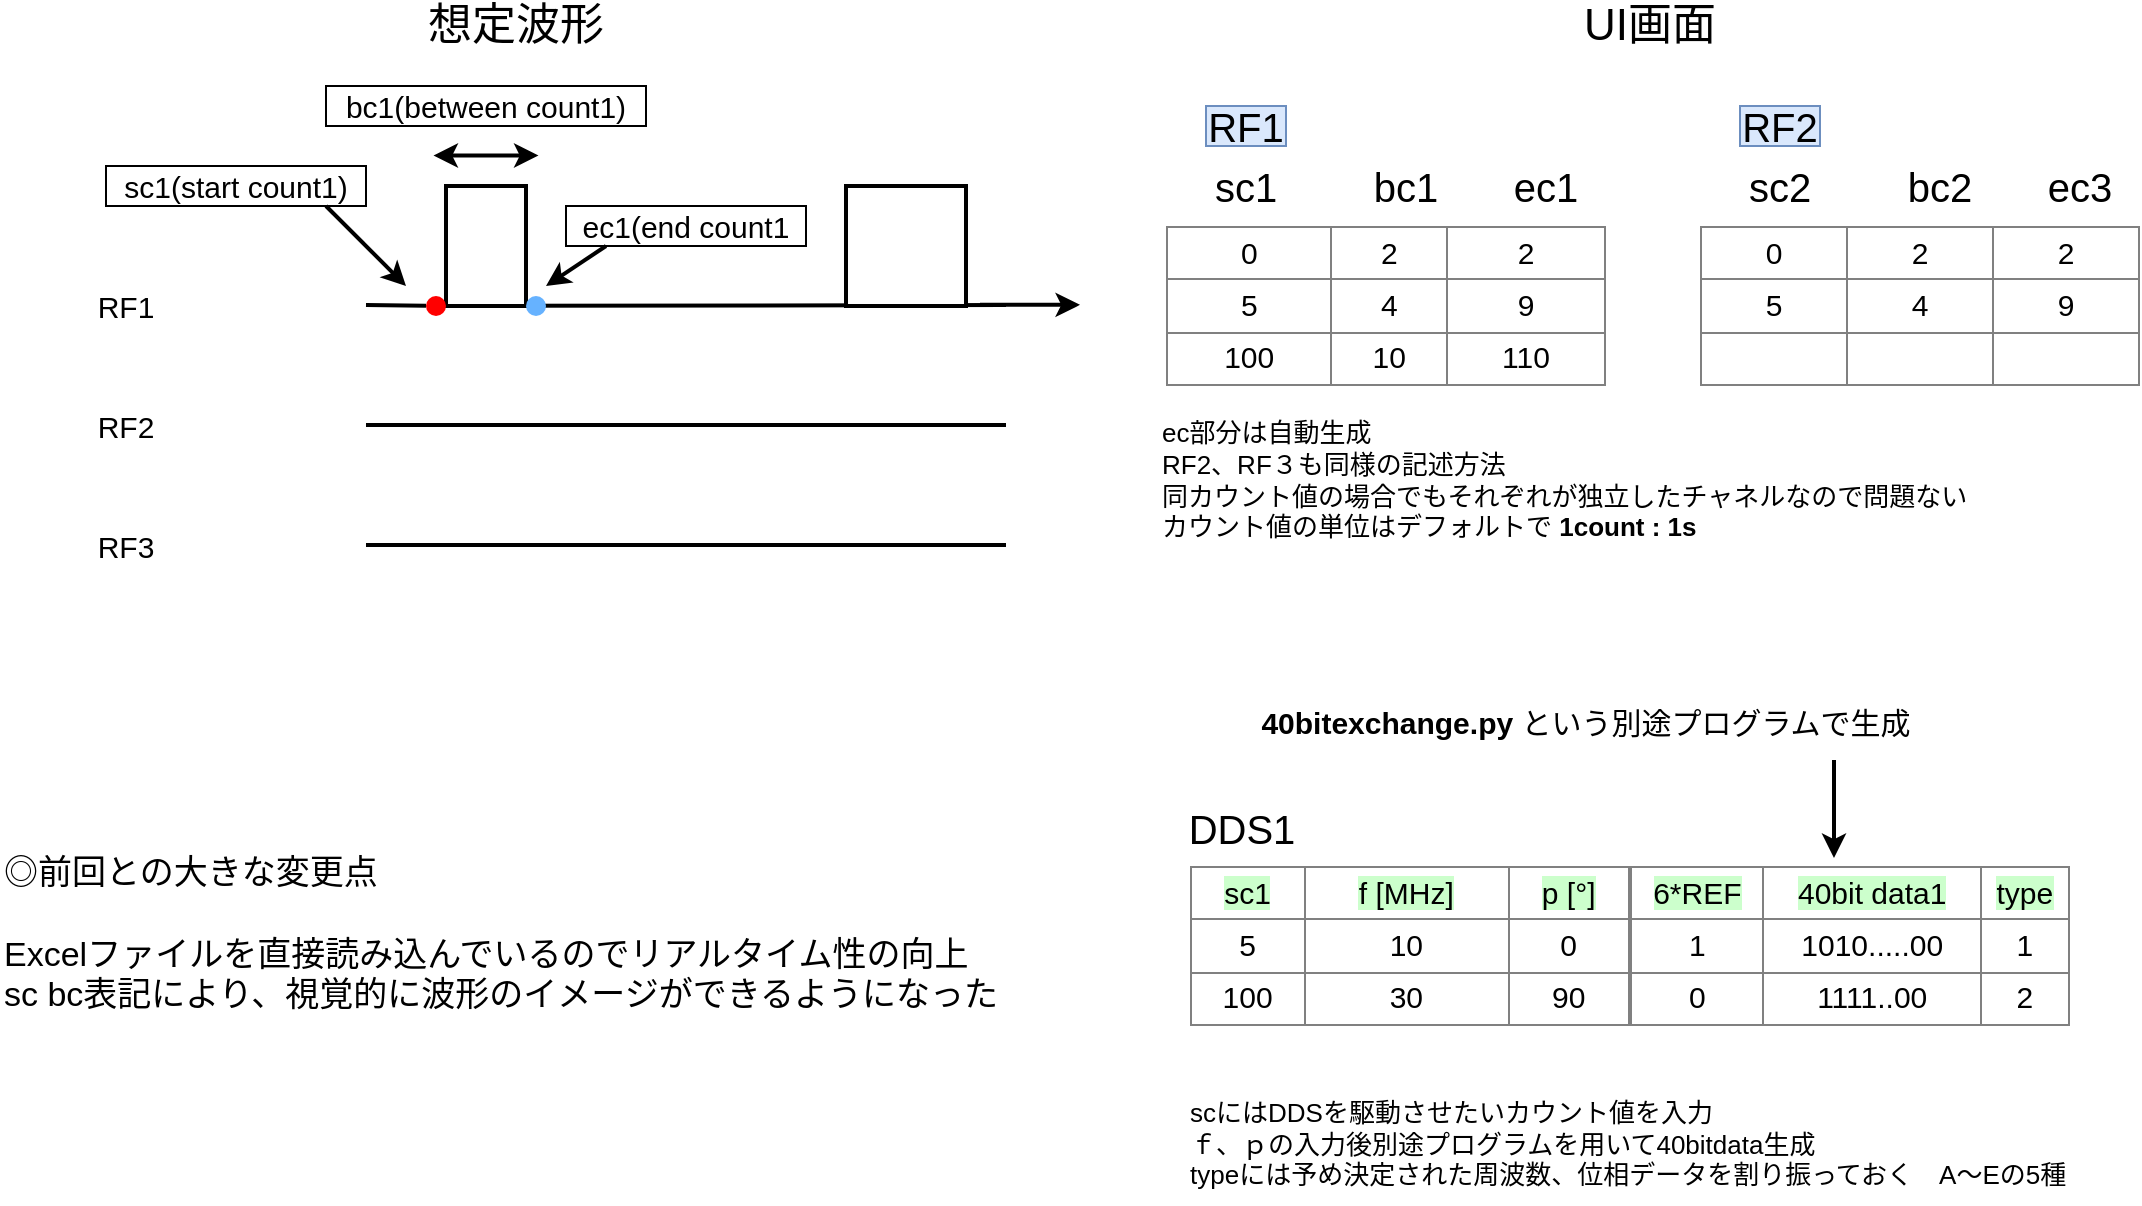 <mxfile version="14.2.9" type="embed">
    <diagram id="q5MsHIzgM-AXodK0lXqH" name="ページ1">
        <mxGraphModel dx="1112" dy="673" grid="0" gridSize="10" guides="1" tooltips="1" connect="1" arrows="1" fold="1" page="0" pageScale="1" pageWidth="827" pageHeight="1169" math="0" shadow="0">
            <root>
                <mxCell id="0"/>
                <mxCell id="1" parent="0"/>
                <mxCell id="Tju4BwDsWwfGptX7zg95-23" value="&lt;table border=&quot;1&quot; width=&quot;100%&quot; style=&quot;width: 100% ; height: 100% ; border-collapse: collapse&quot;&gt;&lt;tbody&gt;&lt;tr&gt;&lt;td align=&quot;center&quot;&gt;0&lt;/td&gt;&lt;td align=&quot;center&quot;&gt;2&lt;/td&gt;&lt;td align=&quot;center&quot;&gt;2&lt;/td&gt;&lt;/tr&gt;&lt;tr&gt;&lt;td align=&quot;center&quot;&gt;5&lt;/td&gt;&lt;td align=&quot;center&quot;&gt;4&lt;/td&gt;&lt;td align=&quot;center&quot;&gt;9&lt;/td&gt;&lt;/tr&gt;&lt;tr&gt;&lt;td align=&quot;center&quot;&gt;100&lt;/td&gt;&lt;td align=&quot;center&quot;&gt;10&lt;/td&gt;&lt;td align=&quot;center&quot;&gt;110&lt;/td&gt;&lt;/tr&gt;&lt;/tbody&gt;&lt;/table&gt;" style="text;html=1;strokeColor=none;fillColor=none;overflow=fill;fontSize=15;" parent="1" vertex="1">
                    <mxGeometry x="560" y="120" width="220" height="80" as="geometry"/>
                </mxCell>
                <mxCell id="Tju4BwDsWwfGptX7zg95-29" value="sc1" style="text;html=1;strokeColor=none;fillColor=none;align=center;verticalAlign=middle;whiteSpace=wrap;rounded=0;fontSize=20;" parent="1" vertex="1">
                    <mxGeometry x="580" y="90" width="40" height="20" as="geometry"/>
                </mxCell>
                <mxCell id="Tju4BwDsWwfGptX7zg95-30" value="bc1" style="text;html=1;strokeColor=none;fillColor=none;align=center;verticalAlign=middle;whiteSpace=wrap;rounded=0;fontSize=20;" parent="1" vertex="1">
                    <mxGeometry x="660" y="90" width="40" height="20" as="geometry"/>
                </mxCell>
                <mxCell id="Tju4BwDsWwfGptX7zg95-31" value="ec1" style="text;html=1;strokeColor=none;fillColor=none;align=center;verticalAlign=middle;whiteSpace=wrap;rounded=0;fontSize=20;" parent="1" vertex="1">
                    <mxGeometry x="730" y="90" width="40" height="20" as="geometry"/>
                </mxCell>
                <mxCell id="Tju4BwDsWwfGptX7zg95-32" value="RF1" style="text;html=1;strokeColor=#6c8ebf;fillColor=#dae8fc;align=center;verticalAlign=middle;whiteSpace=wrap;rounded=0;fontSize=20;" parent="1" vertex="1">
                    <mxGeometry x="580" y="60" width="40" height="20" as="geometry"/>
                </mxCell>
                <mxCell id="Tju4BwDsWwfGptX7zg95-33" value="ec部分は自動生成&lt;br style=&quot;font-size: 13px&quot;&gt;RF2、RF３も同様の記述方法&lt;br style=&quot;font-size: 13px&quot;&gt;&lt;div style=&quot;font-size: 13px&quot;&gt;同カウント値の場合でもそれぞれが独立したチャネルなので問題ない&lt;br style=&quot;font-size: 13px&quot;&gt;カウント値の単位はデフォルトで&lt;b&gt;&amp;nbsp;1count : 1s&amp;nbsp;&lt;/b&gt;&lt;/div&gt;" style="text;html=1;strokeColor=none;fillColor=none;align=left;verticalAlign=middle;whiteSpace=wrap;rounded=0;fontSize=13;" parent="1" vertex="1">
                    <mxGeometry x="556" y="217" width="418" height="60" as="geometry"/>
                </mxCell>
                <mxCell id="Tju4BwDsWwfGptX7zg95-34" value="&lt;table border=&quot;1&quot; width=&quot;100%&quot; style=&quot;width: 100% ; height: 100% ; border-collapse: collapse&quot;&gt;&lt;tbody&gt;&lt;tr&gt;&lt;td align=&quot;center&quot;&gt;0&lt;/td&gt;&lt;td align=&quot;center&quot;&gt;2&lt;/td&gt;&lt;td align=&quot;center&quot;&gt;2&lt;/td&gt;&lt;/tr&gt;&lt;tr&gt;&lt;td align=&quot;center&quot;&gt;5&lt;/td&gt;&lt;td align=&quot;center&quot;&gt;4&lt;/td&gt;&lt;td align=&quot;center&quot;&gt;9&lt;/td&gt;&lt;/tr&gt;&lt;tr&gt;&lt;td align=&quot;center&quot;&gt;&lt;br&gt;&lt;/td&gt;&lt;td align=&quot;center&quot;&gt;&lt;br&gt;&lt;/td&gt;&lt;td align=&quot;center&quot;&gt;&lt;br&gt;&lt;/td&gt;&lt;/tr&gt;&lt;/tbody&gt;&lt;/table&gt;" style="text;html=1;strokeColor=none;fillColor=none;overflow=fill;fontSize=15;" parent="1" vertex="1">
                    <mxGeometry x="827" y="120" width="220" height="80" as="geometry"/>
                </mxCell>
                <mxCell id="Tju4BwDsWwfGptX7zg95-35" value="sc2" style="text;html=1;strokeColor=none;fillColor=none;align=center;verticalAlign=middle;whiteSpace=wrap;rounded=0;fontSize=20;" parent="1" vertex="1">
                    <mxGeometry x="847" y="90" width="40" height="20" as="geometry"/>
                </mxCell>
                <mxCell id="Tju4BwDsWwfGptX7zg95-36" value="bc2" style="text;html=1;strokeColor=none;fillColor=none;align=center;verticalAlign=middle;whiteSpace=wrap;rounded=0;fontSize=20;" parent="1" vertex="1">
                    <mxGeometry x="927" y="90" width="40" height="20" as="geometry"/>
                </mxCell>
                <mxCell id="Tju4BwDsWwfGptX7zg95-37" value="ec3" style="text;html=1;strokeColor=none;fillColor=none;align=center;verticalAlign=middle;whiteSpace=wrap;rounded=0;fontSize=20;" parent="1" vertex="1">
                    <mxGeometry x="997" y="90" width="40" height="20" as="geometry"/>
                </mxCell>
                <mxCell id="Tju4BwDsWwfGptX7zg95-38" value="RF2" style="text;html=1;strokeColor=#6c8ebf;fillColor=#dae8fc;align=center;verticalAlign=middle;whiteSpace=wrap;rounded=0;fontSize=20;" parent="1" vertex="1">
                    <mxGeometry x="847" y="60" width="40" height="20" as="geometry"/>
                </mxCell>
                <mxCell id="Tju4BwDsWwfGptX7zg95-39" value="UI画面" style="text;html=1;strokeColor=none;fillColor=none;align=center;verticalAlign=middle;whiteSpace=wrap;rounded=0;fontSize=22;" parent="1" vertex="1">
                    <mxGeometry x="717" y="10" width="170" height="20" as="geometry"/>
                </mxCell>
                <mxCell id="Tju4BwDsWwfGptX7zg95-62" value="" style="group" parent="1" vertex="1" connectable="0">
                    <mxGeometry x="572" y="440" width="440" height="80" as="geometry"/>
                </mxCell>
                <mxCell id="Tju4BwDsWwfGptX7zg95-58" value="&lt;table border=&quot;1&quot; width=&quot;100%&quot; style=&quot;width: 100% ; height: 100% ; border-collapse: collapse&quot;&gt;&lt;tbody&gt;&lt;tr&gt;&lt;td align=&quot;center&quot;&gt;&lt;span style=&quot;background-color: rgb(204 , 255 , 204)&quot;&gt;sc1&lt;/span&gt;&lt;/td&gt;&lt;td align=&quot;center&quot;&gt;&lt;span style=&quot;background-color: rgb(204 , 255 , 204)&quot;&gt;f [MHz]&lt;/span&gt;&lt;/td&gt;&lt;td align=&quot;center&quot;&gt;&lt;span style=&quot;background-color: rgb(204 , 255 , 204)&quot;&gt;p [°]&lt;/span&gt;&lt;/td&gt;&lt;/tr&gt;&lt;tr&gt;&lt;td align=&quot;center&quot;&gt;5&lt;/td&gt;&lt;td align=&quot;center&quot;&gt;10&lt;/td&gt;&lt;td align=&quot;center&quot;&gt;0&lt;/td&gt;&lt;/tr&gt;&lt;tr&gt;&lt;td align=&quot;center&quot;&gt;100&lt;/td&gt;&lt;td align=&quot;center&quot;&gt;30&lt;/td&gt;&lt;td align=&quot;center&quot;&gt;90&lt;/td&gt;&lt;/tr&gt;&lt;/tbody&gt;&lt;/table&gt;" style="text;html=1;strokeColor=none;fillColor=none;overflow=fill;fontSize=15;" parent="Tju4BwDsWwfGptX7zg95-62" vertex="1">
                    <mxGeometry width="220" height="80" as="geometry"/>
                </mxCell>
                <mxCell id="Tju4BwDsWwfGptX7zg95-59" value="&lt;table border=&quot;1&quot; width=&quot;100%&quot; style=&quot;width: 100% ; height: 100% ; border-collapse: collapse&quot;&gt;&lt;tbody&gt;&lt;tr&gt;&lt;td align=&quot;center&quot;&gt;&lt;span style=&quot;background-color: rgb(204 , 255 , 204)&quot;&gt;6*REF&lt;/span&gt;&lt;/td&gt;&lt;td align=&quot;center&quot;&gt;&lt;span style=&quot;background-color: rgb(204 , 255 , 204)&quot;&gt;40bit data1&lt;/span&gt;&lt;/td&gt;&lt;td align=&quot;center&quot;&gt;&lt;span style=&quot;background-color: rgb(204 , 255 , 204)&quot;&gt;type&lt;/span&gt;&lt;/td&gt;&lt;/tr&gt;&lt;tr&gt;&lt;td align=&quot;center&quot;&gt;1&lt;/td&gt;&lt;td align=&quot;center&quot;&gt;1010.....00&lt;/td&gt;&lt;td align=&quot;center&quot;&gt;1&lt;/td&gt;&lt;/tr&gt;&lt;tr&gt;&lt;td align=&quot;center&quot;&gt;0&lt;/td&gt;&lt;td align=&quot;center&quot;&gt;1111..00&lt;/td&gt;&lt;td align=&quot;center&quot;&gt;2&lt;/td&gt;&lt;/tr&gt;&lt;/tbody&gt;&lt;/table&gt;" style="text;html=1;strokeColor=none;fillColor=none;overflow=fill;fontSize=15;" parent="Tju4BwDsWwfGptX7zg95-62" vertex="1">
                    <mxGeometry x="220" width="220" height="80" as="geometry"/>
                </mxCell>
                <mxCell id="Tju4BwDsWwfGptX7zg95-63" value="DDS1" style="text;html=1;strokeColor=none;fillColor=none;align=center;verticalAlign=middle;whiteSpace=wrap;rounded=0;fontSize=20;" parent="1" vertex="1">
                    <mxGeometry x="578" y="411" width="40" height="20" as="geometry"/>
                </mxCell>
                <mxCell id="Tju4BwDsWwfGptX7zg95-64" value="" style="endArrow=classic;html=1;strokeColor=#000000;strokeWidth=2;fontSize=13;" parent="1" edge="1">
                    <mxGeometry width="50" height="50" relative="1" as="geometry">
                        <mxPoint x="894" y="387" as="sourcePoint"/>
                        <mxPoint x="894" y="436" as="targetPoint"/>
                    </mxGeometry>
                </mxCell>
                <mxCell id="Tju4BwDsWwfGptX7zg95-65" value="&lt;b style=&quot;font-size: 15px;&quot;&gt;40bitexchange.py&lt;/b&gt; という別途プログラムで生成" style="text;html=1;strokeColor=none;fillColor=none;align=center;verticalAlign=middle;whiteSpace=wrap;rounded=0;fontSize=15;" parent="1" vertex="1">
                    <mxGeometry x="605" y="358" width="330" height="20" as="geometry"/>
                </mxCell>
                <mxCell id="Tju4BwDsWwfGptX7zg95-67" value="scにはDDSを駆動させたいカウント値を入力&lt;br style=&quot;font-size: 13px&quot;&gt;ｆ、ｐの入力後別途プログラムを用いて40bitdata生成&lt;br style=&quot;font-size: 13px&quot;&gt;&lt;div style=&quot;font-size: 13px&quot;&gt;typeには予め決定された周波数、位相データを割り振っておく　A～Eの5種&lt;/div&gt;" style="text;html=1;strokeColor=none;fillColor=none;align=left;verticalAlign=middle;whiteSpace=wrap;rounded=0;fontSize=13;" parent="1" vertex="1">
                    <mxGeometry x="569.5" y="549" width="465" height="60" as="geometry"/>
                </mxCell>
                <mxCell id="Tju4BwDsWwfGptX7zg95-68" value="" style="endArrow=classic;html=1;strokeColor=#000000;strokeWidth=2;fontSize=13;" parent="1" edge="1">
                    <mxGeometry width="50" height="50" relative="1" as="geometry">
                        <mxPoint x="467" y="159.43" as="sourcePoint"/>
                        <mxPoint x="517" y="159.43" as="targetPoint"/>
                        <Array as="points">
                            <mxPoint x="496" y="159.43"/>
                        </Array>
                    </mxGeometry>
                </mxCell>
                <mxCell id="Tju4BwDsWwfGptX7zg95-69" value="◎前回との大きな変更点&lt;br style=&quot;font-size: 17px&quot;&gt;&lt;br style=&quot;font-size: 17px&quot;&gt;Excelファイルを直接読み込んでいるのでリアルタイム性の向上&lt;br&gt;sc bc表記により、視覚的に波形のイメージができるようになった" style="text;html=1;strokeColor=none;fillColor=none;align=left;verticalAlign=middle;whiteSpace=wrap;rounded=0;fontSize=17;" parent="1" vertex="1">
                    <mxGeometry x="-23" y="437" width="526" height="74" as="geometry"/>
                </mxCell>
                <mxCell id="3" value="" style="group" parent="1" vertex="1" connectable="0">
                    <mxGeometry x="20" y="10" width="460" height="280" as="geometry"/>
                </mxCell>
                <mxCell id="Tju4BwDsWwfGptX7zg95-1" value="" style="endArrow=none;html=1;strokeWidth=2;" parent="3" source="Tju4BwDsWwfGptX7zg95-11" edge="1">
                    <mxGeometry width="50" height="50" relative="1" as="geometry">
                        <mxPoint x="140" y="149.5" as="sourcePoint"/>
                        <mxPoint x="460" y="149.5" as="targetPoint"/>
                    </mxGeometry>
                </mxCell>
                <mxCell id="Tju4BwDsWwfGptX7zg95-2" value="" style="endArrow=none;html=1;strokeWidth=2;" parent="3" edge="1">
                    <mxGeometry width="50" height="50" relative="1" as="geometry">
                        <mxPoint x="140" y="209.5" as="sourcePoint"/>
                        <mxPoint x="460" y="209.5" as="targetPoint"/>
                    </mxGeometry>
                </mxCell>
                <mxCell id="Tju4BwDsWwfGptX7zg95-3" value="" style="endArrow=none;html=1;strokeWidth=2;" parent="3" edge="1">
                    <mxGeometry width="50" height="50" relative="1" as="geometry">
                        <mxPoint x="140" y="269.5" as="sourcePoint"/>
                        <mxPoint x="460" y="269.5" as="targetPoint"/>
                    </mxGeometry>
                </mxCell>
                <mxCell id="Tju4BwDsWwfGptX7zg95-4" value="RF1" style="text;html=1;strokeColor=none;fillColor=none;align=center;verticalAlign=middle;whiteSpace=wrap;rounded=0;fontSize=15;" parent="3" vertex="1">
                    <mxGeometry y="140" width="40" height="20" as="geometry"/>
                </mxCell>
                <mxCell id="Tju4BwDsWwfGptX7zg95-5" value="RF2" style="text;html=1;strokeColor=none;fillColor=none;align=center;verticalAlign=middle;whiteSpace=wrap;rounded=0;fontSize=15;" parent="3" vertex="1">
                    <mxGeometry y="200" width="40" height="20" as="geometry"/>
                </mxCell>
                <mxCell id="Tju4BwDsWwfGptX7zg95-6" value="RF3" style="text;html=1;strokeColor=none;fillColor=none;align=center;verticalAlign=middle;whiteSpace=wrap;rounded=0;fontSize=15;" parent="3" vertex="1">
                    <mxGeometry y="260" width="40" height="20" as="geometry"/>
                </mxCell>
                <mxCell id="Tju4BwDsWwfGptX7zg95-7" value="" style="rounded=0;whiteSpace=wrap;html=1;fontSize=15;strokeWidth=2;" parent="3" vertex="1">
                    <mxGeometry x="180" y="90" width="40" height="60" as="geometry"/>
                </mxCell>
                <mxCell id="Tju4BwDsWwfGptX7zg95-8" value="" style="rounded=0;whiteSpace=wrap;html=1;fontSize=15;strokeWidth=2;" parent="3" vertex="1">
                    <mxGeometry x="380" y="90" width="60" height="60" as="geometry"/>
                </mxCell>
                <mxCell id="Tju4BwDsWwfGptX7zg95-13" value="" style="endArrow=classic;html=1;strokeWidth=2;fontSize=15;strokeColor=#000000;" parent="3" edge="1">
                    <mxGeometry width="50" height="50" relative="1" as="geometry">
                        <mxPoint x="120" y="100" as="sourcePoint"/>
                        <mxPoint x="160" y="140" as="targetPoint"/>
                    </mxGeometry>
                </mxCell>
                <mxCell id="Tju4BwDsWwfGptX7zg95-11" value="" style="ellipse;whiteSpace=wrap;html=1;aspect=fixed;strokeWidth=2;fontSize=15;fillColor=#FF0000;strokeColor=none;" parent="3" vertex="1">
                    <mxGeometry x="170" y="145" width="10" height="10" as="geometry"/>
                </mxCell>
                <mxCell id="Tju4BwDsWwfGptX7zg95-14" value="" style="endArrow=none;html=1;strokeWidth=2;" parent="3" target="Tju4BwDsWwfGptX7zg95-11" edge="1">
                    <mxGeometry width="50" height="50" relative="1" as="geometry">
                        <mxPoint x="140" y="149.5" as="sourcePoint"/>
                        <mxPoint x="460" y="149.5" as="targetPoint"/>
                    </mxGeometry>
                </mxCell>
                <mxCell id="Tju4BwDsWwfGptX7zg95-15" value="sc1(start count1)" style="text;html=1;strokeColor=#000000;fillColor=none;align=center;verticalAlign=middle;whiteSpace=wrap;rounded=0;fontSize=15;" parent="3" vertex="1">
                    <mxGeometry x="10" y="80" width="130" height="20" as="geometry"/>
                </mxCell>
                <mxCell id="Tju4BwDsWwfGptX7zg95-17" value="" style="endArrow=classic;startArrow=classic;html=1;strokeWidth=2;fontSize=15;" parent="3" edge="1">
                    <mxGeometry width="50" height="50" relative="1" as="geometry">
                        <mxPoint x="173.75" y="74.76" as="sourcePoint"/>
                        <mxPoint x="226.25" y="74.76" as="targetPoint"/>
                        <Array as="points">
                            <mxPoint x="206.25" y="74.76"/>
                        </Array>
                    </mxGeometry>
                </mxCell>
                <mxCell id="Tju4BwDsWwfGptX7zg95-18" value="bc1(between count1)" style="text;html=1;strokeColor=#000000;fillColor=none;align=center;verticalAlign=middle;whiteSpace=wrap;rounded=0;fontSize=15;" parent="3" vertex="1">
                    <mxGeometry x="120" y="40" width="160" height="20" as="geometry"/>
                </mxCell>
                <mxCell id="Tju4BwDsWwfGptX7zg95-19" value="" style="ellipse;whiteSpace=wrap;html=1;aspect=fixed;strokeWidth=2;fontSize=15;fillColor=#66B2FF;strokeColor=none;" parent="3" vertex="1">
                    <mxGeometry x="220" y="145" width="10" height="10" as="geometry"/>
                </mxCell>
                <mxCell id="Tju4BwDsWwfGptX7zg95-20" value="" style="endArrow=classic;html=1;strokeWidth=2;fontSize=15;strokeColor=#000000;" parent="3" edge="1">
                    <mxGeometry width="50" height="50" relative="1" as="geometry">
                        <mxPoint x="260" y="120" as="sourcePoint"/>
                        <mxPoint x="230" y="140" as="targetPoint"/>
                    </mxGeometry>
                </mxCell>
                <mxCell id="Tju4BwDsWwfGptX7zg95-21" value="ec1(end count1" style="text;html=1;strokeColor=#000000;fillColor=none;align=center;verticalAlign=middle;whiteSpace=wrap;rounded=0;fontSize=15;" parent="3" vertex="1">
                    <mxGeometry x="240" y="100" width="120" height="20" as="geometry"/>
                </mxCell>
                <mxCell id="Tju4BwDsWwfGptX7zg95-40" value="想定波形" style="text;html=1;strokeColor=none;fillColor=none;align=center;verticalAlign=middle;whiteSpace=wrap;rounded=0;fontSize=22;" parent="3" vertex="1">
                    <mxGeometry x="130" width="170" height="20" as="geometry"/>
                </mxCell>
            </root>
        </mxGraphModel>
    </diagram>
</mxfile>